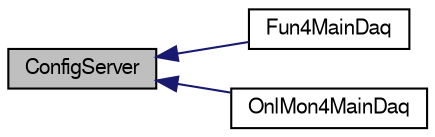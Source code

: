 digraph "ConfigServer"
{
  bgcolor="transparent";
  edge [fontname="FreeSans",fontsize="10",labelfontname="FreeSans",labelfontsize="10"];
  node [fontname="FreeSans",fontsize="10",shape=record];
  rankdir="LR";
  Node1 [label="ConfigServer",height=0.2,width=0.4,color="black", fillcolor="grey75", style="filled" fontcolor="black"];
  Node1 -> Node2 [dir="back",color="midnightblue",fontsize="10",style="solid",fontname="FreeSans"];
  Node2 [label="Fun4MainDaq",height=0.2,width=0.4,color="black",URL="$df/d47/TestOnlMon4MainDaq_8C.html#a062a52677f91918c33273195ce8be226"];
  Node1 -> Node3 [dir="back",color="midnightblue",fontsize="10",style="solid",fontname="FreeSans"];
  Node3 [label="OnlMon4MainDaq",height=0.2,width=0.4,color="black",URL="$df/d47/TestOnlMon4MainDaq_8C.html#a527430875d0ea1a6625047be8c3c09af"];
}
